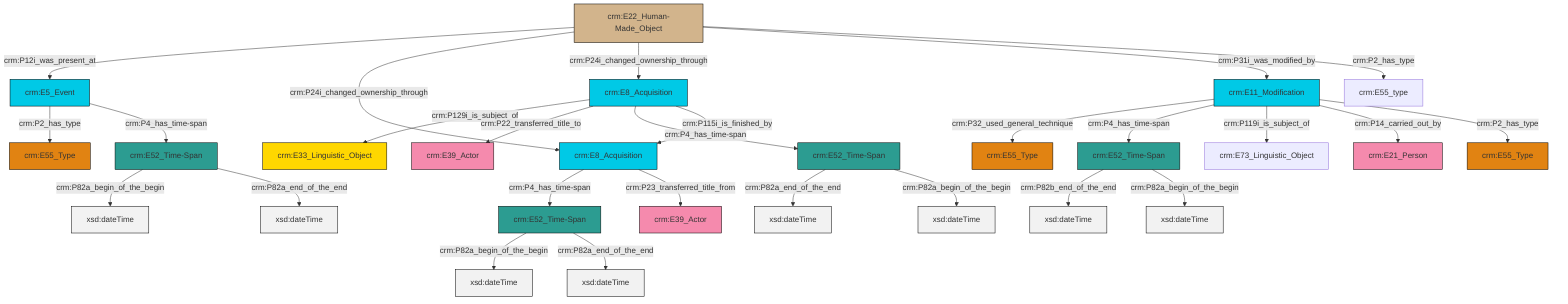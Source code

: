 graph TD
classDef Literal fill:#f2f2f2,stroke:#000000;
classDef CRM_Entity fill:#FFFFFF,stroke:#000000;
classDef Temporal_Entity fill:#00C9E6, stroke:#000000;
classDef Type fill:#E18312, stroke:#000000;
classDef Time-Span fill:#2C9C91, stroke:#000000;
classDef Appellation fill:#FFEB7F, stroke:#000000;
classDef Place fill:#008836, stroke:#000000;
classDef Persistent_Item fill:#B266B2, stroke:#000000;
classDef Conceptual_Object fill:#FFD700, stroke:#000000;
classDef Physical_Thing fill:#D2B48C, stroke:#000000;
classDef Actor fill:#f58aad, stroke:#000000;
classDef PC_Classes fill:#4ce600, stroke:#000000;
classDef Multi fill:#cccccc,stroke:#000000;

0["crm:E8_Acquisition"]:::Temporal_Entity -->|crm:P129i_is_subject_of| 1["crm:E33_Linguistic_Object"]:::Conceptual_Object
2["crm:E11_Modification"]:::Temporal_Entity -->|crm:P32_used_general_technique| 3["crm:E55_Type"]:::Type
0["crm:E8_Acquisition"]:::Temporal_Entity -->|crm:P22_transferred_title_to| 6["crm:E39_Actor"]:::Actor
0["crm:E8_Acquisition"]:::Temporal_Entity -->|crm:P4_has_time-span| 7["crm:E52_Time-Span"]:::Time-Span
8["crm:E22_Human-Made_Object"]:::Physical_Thing -->|crm:P12i_was_present_at| 9["crm:E5_Event"]:::Temporal_Entity
12["crm:E52_Time-Span"]:::Time-Span -->|crm:P82b_end_of_the_end| 13[xsd:dateTime]:::Literal
7["crm:E52_Time-Span"]:::Time-Span -->|crm:P82a_end_of_the_end| 19[xsd:dateTime]:::Literal
8["crm:E22_Human-Made_Object"]:::Physical_Thing -->|crm:P24i_changed_ownership_through| 14["crm:E8_Acquisition"]:::Temporal_Entity
7["crm:E52_Time-Span"]:::Time-Span -->|crm:P82a_begin_of_the_begin| 21[xsd:dateTime]:::Literal
23["crm:E52_Time-Span"]:::Time-Span -->|crm:P82a_begin_of_the_begin| 24[xsd:dateTime]:::Literal
8["crm:E22_Human-Made_Object"]:::Physical_Thing -->|crm:P24i_changed_ownership_through| 0["crm:E8_Acquisition"]:::Temporal_Entity
12["crm:E52_Time-Span"]:::Time-Span -->|crm:P82a_begin_of_the_begin| 27[xsd:dateTime]:::Literal
0["crm:E8_Acquisition"]:::Temporal_Entity -->|crm:P115i_is_finished_by| 14["crm:E8_Acquisition"]:::Temporal_Entity
28["crm:E52_Time-Span"]:::Time-Span -->|crm:P82a_begin_of_the_begin| 29[xsd:dateTime]:::Literal
14["crm:E8_Acquisition"]:::Temporal_Entity -->|crm:P4_has_time-span| 28["crm:E52_Time-Span"]:::Time-Span
14["crm:E8_Acquisition"]:::Temporal_Entity -->|crm:P23_transferred_title_from| 30["crm:E39_Actor"]:::Actor
8["crm:E22_Human-Made_Object"]:::Physical_Thing -->|crm:P31i_was_modified_by| 2["crm:E11_Modification"]:::Temporal_Entity
2["crm:E11_Modification"]:::Temporal_Entity -->|crm:P4_has_time-span| 12["crm:E52_Time-Span"]:::Time-Span
9["crm:E5_Event"]:::Temporal_Entity -->|crm:P2_has_type| 33["crm:E55_Type"]:::Type
2["crm:E11_Modification"]:::Temporal_Entity -->|crm:P119i_is_subject_of| 4["crm:E73_Linguistic_Object"]:::Default
8["crm:E22_Human-Made_Object"]:::Physical_Thing -->|crm:P2_has_type| 35["crm:E55_type"]:::Default
2["crm:E11_Modification"]:::Temporal_Entity -->|crm:P14_carried_out_by| 10["crm:E21_Person"]:::Actor
28["crm:E52_Time-Span"]:::Time-Span -->|crm:P82a_end_of_the_end| 38[xsd:dateTime]:::Literal
9["crm:E5_Event"]:::Temporal_Entity -->|crm:P4_has_time-span| 23["crm:E52_Time-Span"]:::Time-Span
2["crm:E11_Modification"]:::Temporal_Entity -->|crm:P2_has_type| 17["crm:E55_Type"]:::Type
23["crm:E52_Time-Span"]:::Time-Span -->|crm:P82a_end_of_the_end| 41[xsd:dateTime]:::Literal